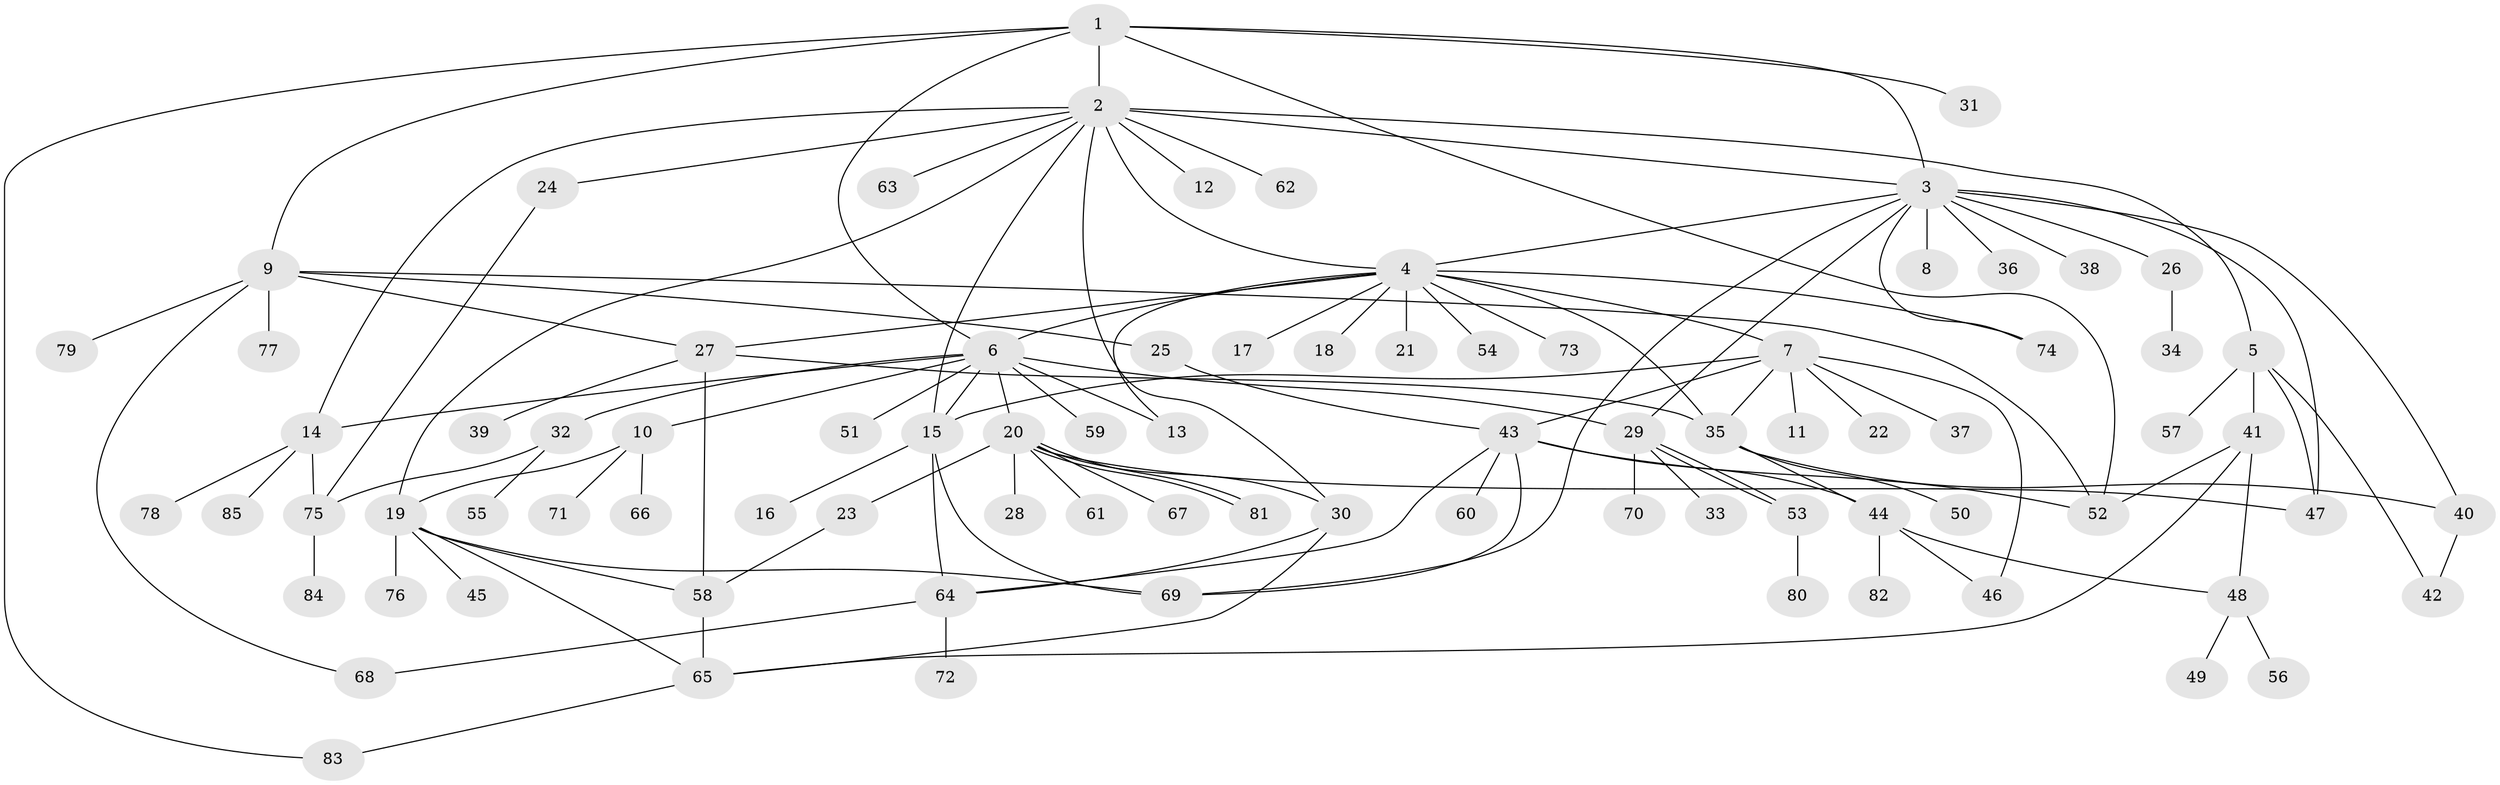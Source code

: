 // coarse degree distribution, {20: 0.038461538461538464, 4: 0.07692307692307693, 8: 0.038461538461538464, 1: 0.7692307692307693, 3: 0.07692307692307693}
// Generated by graph-tools (version 1.1) at 2025/18/03/04/25 18:18:03]
// undirected, 85 vertices, 125 edges
graph export_dot {
graph [start="1"]
  node [color=gray90,style=filled];
  1;
  2;
  3;
  4;
  5;
  6;
  7;
  8;
  9;
  10;
  11;
  12;
  13;
  14;
  15;
  16;
  17;
  18;
  19;
  20;
  21;
  22;
  23;
  24;
  25;
  26;
  27;
  28;
  29;
  30;
  31;
  32;
  33;
  34;
  35;
  36;
  37;
  38;
  39;
  40;
  41;
  42;
  43;
  44;
  45;
  46;
  47;
  48;
  49;
  50;
  51;
  52;
  53;
  54;
  55;
  56;
  57;
  58;
  59;
  60;
  61;
  62;
  63;
  64;
  65;
  66;
  67;
  68;
  69;
  70;
  71;
  72;
  73;
  74;
  75;
  76;
  77;
  78;
  79;
  80;
  81;
  82;
  83;
  84;
  85;
  1 -- 2;
  1 -- 3;
  1 -- 6;
  1 -- 9;
  1 -- 31;
  1 -- 52;
  1 -- 83;
  2 -- 3;
  2 -- 4;
  2 -- 5;
  2 -- 12;
  2 -- 14;
  2 -- 15;
  2 -- 19;
  2 -- 24;
  2 -- 30;
  2 -- 62;
  2 -- 63;
  3 -- 4;
  3 -- 8;
  3 -- 26;
  3 -- 29;
  3 -- 36;
  3 -- 38;
  3 -- 40;
  3 -- 47;
  3 -- 69;
  3 -- 74;
  4 -- 6;
  4 -- 7;
  4 -- 13;
  4 -- 17;
  4 -- 18;
  4 -- 21;
  4 -- 27;
  4 -- 35;
  4 -- 54;
  4 -- 73;
  4 -- 74;
  5 -- 41;
  5 -- 42;
  5 -- 47;
  5 -- 57;
  6 -- 10;
  6 -- 13;
  6 -- 14;
  6 -- 15;
  6 -- 20;
  6 -- 29;
  6 -- 32;
  6 -- 51;
  6 -- 59;
  7 -- 11;
  7 -- 15;
  7 -- 22;
  7 -- 35;
  7 -- 37;
  7 -- 43;
  7 -- 46;
  9 -- 25;
  9 -- 27;
  9 -- 52;
  9 -- 68;
  9 -- 77;
  9 -- 79;
  10 -- 19;
  10 -- 66;
  10 -- 71;
  14 -- 75;
  14 -- 78;
  14 -- 85;
  15 -- 16;
  15 -- 64;
  15 -- 69;
  19 -- 45;
  19 -- 58;
  19 -- 65;
  19 -- 69;
  19 -- 76;
  20 -- 23;
  20 -- 28;
  20 -- 30;
  20 -- 47;
  20 -- 61;
  20 -- 67;
  20 -- 81;
  20 -- 81;
  23 -- 58;
  24 -- 75;
  25 -- 43;
  26 -- 34;
  27 -- 35;
  27 -- 39;
  27 -- 58;
  29 -- 33;
  29 -- 53;
  29 -- 53;
  29 -- 70;
  30 -- 64;
  30 -- 65;
  32 -- 55;
  32 -- 75;
  35 -- 40;
  35 -- 44;
  35 -- 50;
  40 -- 42;
  41 -- 48;
  41 -- 52;
  41 -- 65;
  43 -- 44;
  43 -- 52;
  43 -- 60;
  43 -- 64;
  43 -- 69;
  44 -- 46;
  44 -- 48;
  44 -- 82;
  48 -- 49;
  48 -- 56;
  53 -- 80;
  58 -- 65;
  64 -- 68;
  64 -- 72;
  65 -- 83;
  75 -- 84;
}
